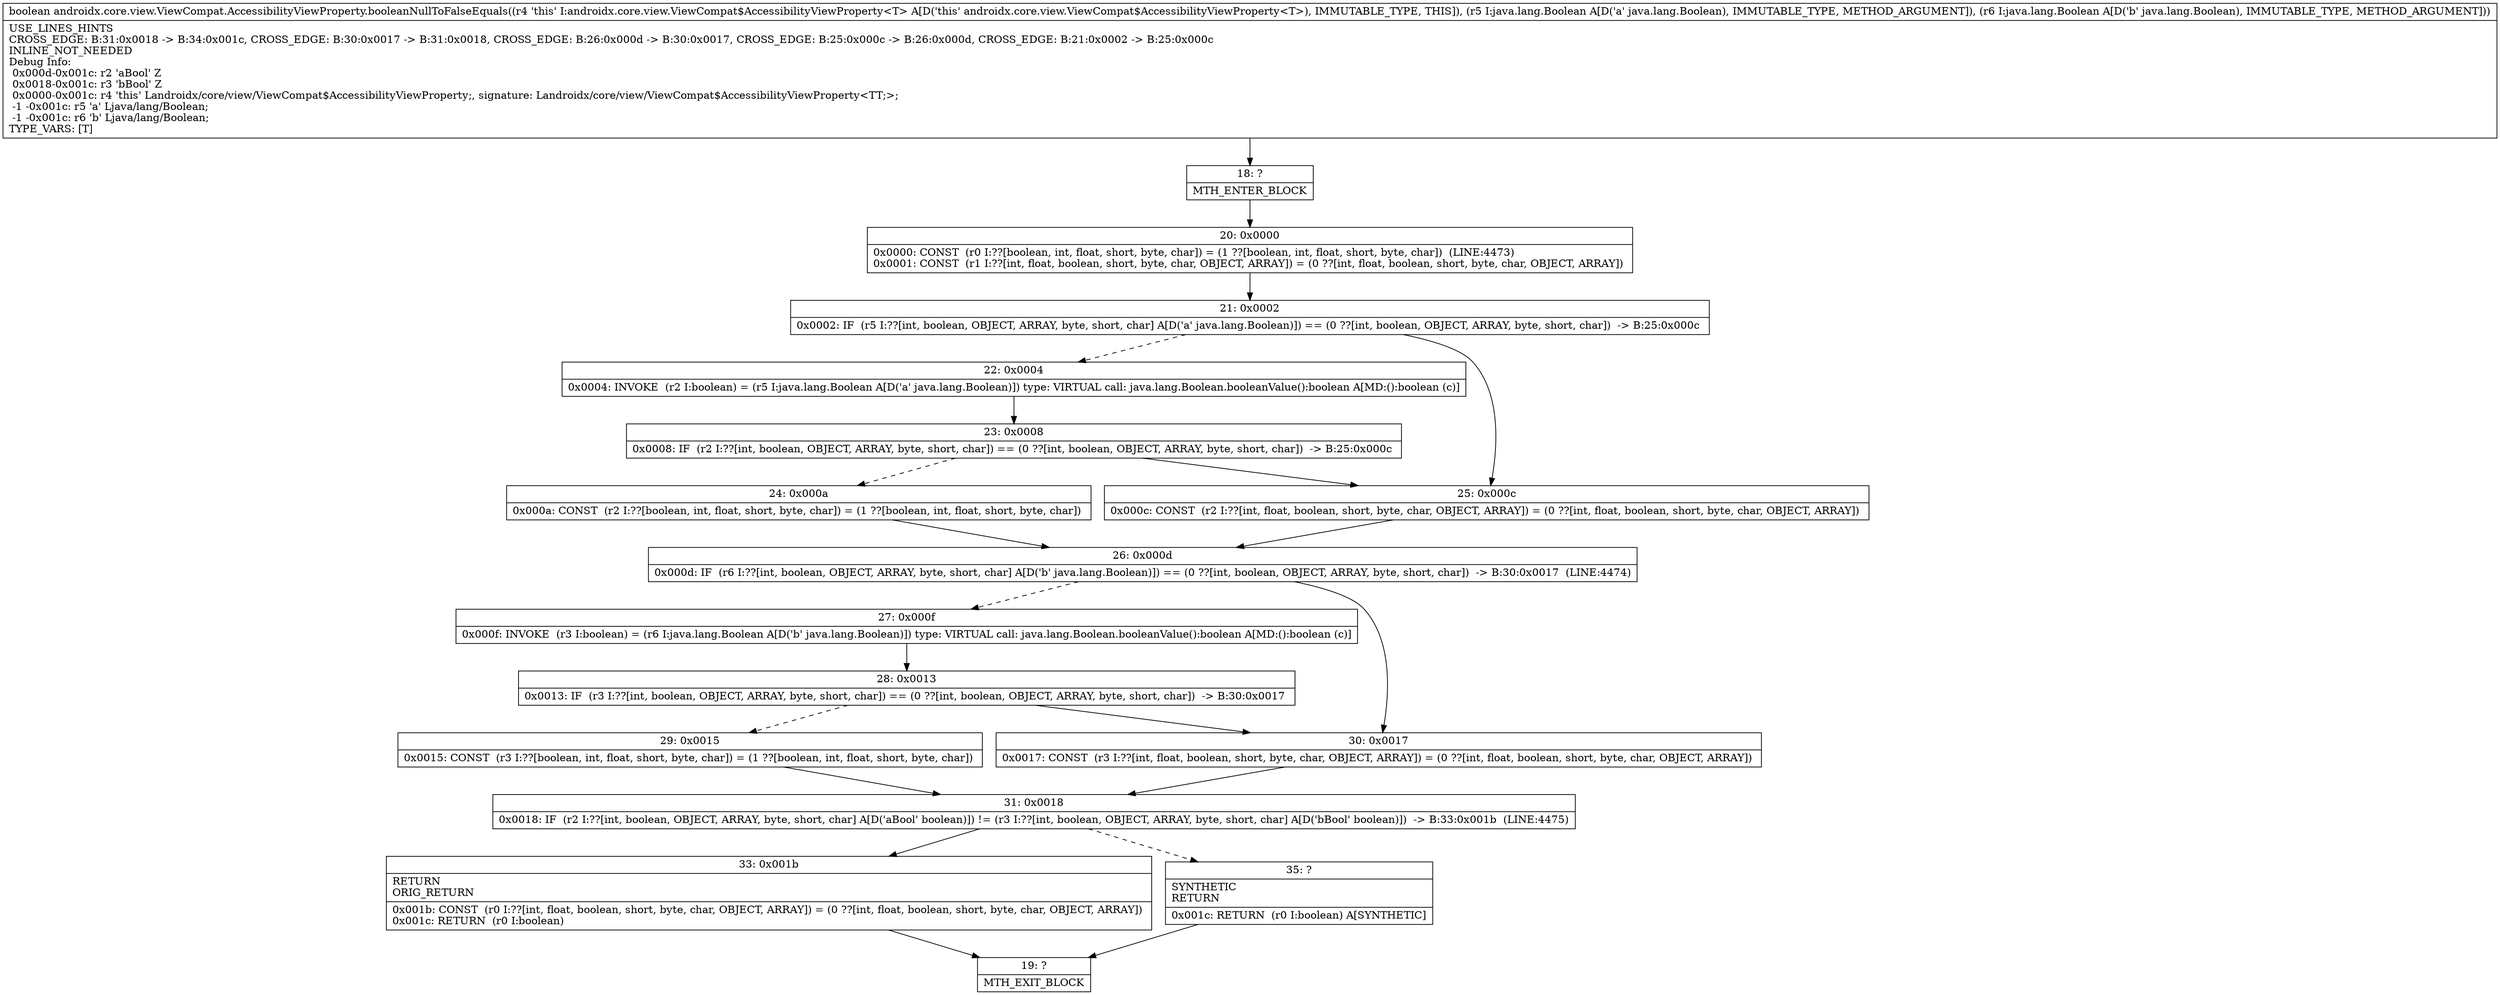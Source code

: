digraph "CFG forandroidx.core.view.ViewCompat.AccessibilityViewProperty.booleanNullToFalseEquals(Ljava\/lang\/Boolean;Ljava\/lang\/Boolean;)Z" {
Node_18 [shape=record,label="{18\:\ ?|MTH_ENTER_BLOCK\l}"];
Node_20 [shape=record,label="{20\:\ 0x0000|0x0000: CONST  (r0 I:??[boolean, int, float, short, byte, char]) = (1 ??[boolean, int, float, short, byte, char])  (LINE:4473)\l0x0001: CONST  (r1 I:??[int, float, boolean, short, byte, char, OBJECT, ARRAY]) = (0 ??[int, float, boolean, short, byte, char, OBJECT, ARRAY]) \l}"];
Node_21 [shape=record,label="{21\:\ 0x0002|0x0002: IF  (r5 I:??[int, boolean, OBJECT, ARRAY, byte, short, char] A[D('a' java.lang.Boolean)]) == (0 ??[int, boolean, OBJECT, ARRAY, byte, short, char])  \-\> B:25:0x000c \l}"];
Node_22 [shape=record,label="{22\:\ 0x0004|0x0004: INVOKE  (r2 I:boolean) = (r5 I:java.lang.Boolean A[D('a' java.lang.Boolean)]) type: VIRTUAL call: java.lang.Boolean.booleanValue():boolean A[MD:():boolean (c)]\l}"];
Node_23 [shape=record,label="{23\:\ 0x0008|0x0008: IF  (r2 I:??[int, boolean, OBJECT, ARRAY, byte, short, char]) == (0 ??[int, boolean, OBJECT, ARRAY, byte, short, char])  \-\> B:25:0x000c \l}"];
Node_24 [shape=record,label="{24\:\ 0x000a|0x000a: CONST  (r2 I:??[boolean, int, float, short, byte, char]) = (1 ??[boolean, int, float, short, byte, char]) \l}"];
Node_26 [shape=record,label="{26\:\ 0x000d|0x000d: IF  (r6 I:??[int, boolean, OBJECT, ARRAY, byte, short, char] A[D('b' java.lang.Boolean)]) == (0 ??[int, boolean, OBJECT, ARRAY, byte, short, char])  \-\> B:30:0x0017  (LINE:4474)\l}"];
Node_27 [shape=record,label="{27\:\ 0x000f|0x000f: INVOKE  (r3 I:boolean) = (r6 I:java.lang.Boolean A[D('b' java.lang.Boolean)]) type: VIRTUAL call: java.lang.Boolean.booleanValue():boolean A[MD:():boolean (c)]\l}"];
Node_28 [shape=record,label="{28\:\ 0x0013|0x0013: IF  (r3 I:??[int, boolean, OBJECT, ARRAY, byte, short, char]) == (0 ??[int, boolean, OBJECT, ARRAY, byte, short, char])  \-\> B:30:0x0017 \l}"];
Node_29 [shape=record,label="{29\:\ 0x0015|0x0015: CONST  (r3 I:??[boolean, int, float, short, byte, char]) = (1 ??[boolean, int, float, short, byte, char]) \l}"];
Node_31 [shape=record,label="{31\:\ 0x0018|0x0018: IF  (r2 I:??[int, boolean, OBJECT, ARRAY, byte, short, char] A[D('aBool' boolean)]) != (r3 I:??[int, boolean, OBJECT, ARRAY, byte, short, char] A[D('bBool' boolean)])  \-\> B:33:0x001b  (LINE:4475)\l}"];
Node_33 [shape=record,label="{33\:\ 0x001b|RETURN\lORIG_RETURN\l|0x001b: CONST  (r0 I:??[int, float, boolean, short, byte, char, OBJECT, ARRAY]) = (0 ??[int, float, boolean, short, byte, char, OBJECT, ARRAY]) \l0x001c: RETURN  (r0 I:boolean) \l}"];
Node_19 [shape=record,label="{19\:\ ?|MTH_EXIT_BLOCK\l}"];
Node_35 [shape=record,label="{35\:\ ?|SYNTHETIC\lRETURN\l|0x001c: RETURN  (r0 I:boolean) A[SYNTHETIC]\l}"];
Node_30 [shape=record,label="{30\:\ 0x0017|0x0017: CONST  (r3 I:??[int, float, boolean, short, byte, char, OBJECT, ARRAY]) = (0 ??[int, float, boolean, short, byte, char, OBJECT, ARRAY]) \l}"];
Node_25 [shape=record,label="{25\:\ 0x000c|0x000c: CONST  (r2 I:??[int, float, boolean, short, byte, char, OBJECT, ARRAY]) = (0 ??[int, float, boolean, short, byte, char, OBJECT, ARRAY]) \l}"];
MethodNode[shape=record,label="{boolean androidx.core.view.ViewCompat.AccessibilityViewProperty.booleanNullToFalseEquals((r4 'this' I:androidx.core.view.ViewCompat$AccessibilityViewProperty\<T\> A[D('this' androidx.core.view.ViewCompat$AccessibilityViewProperty\<T\>), IMMUTABLE_TYPE, THIS]), (r5 I:java.lang.Boolean A[D('a' java.lang.Boolean), IMMUTABLE_TYPE, METHOD_ARGUMENT]), (r6 I:java.lang.Boolean A[D('b' java.lang.Boolean), IMMUTABLE_TYPE, METHOD_ARGUMENT]))  | USE_LINES_HINTS\lCROSS_EDGE: B:31:0x0018 \-\> B:34:0x001c, CROSS_EDGE: B:30:0x0017 \-\> B:31:0x0018, CROSS_EDGE: B:26:0x000d \-\> B:30:0x0017, CROSS_EDGE: B:25:0x000c \-\> B:26:0x000d, CROSS_EDGE: B:21:0x0002 \-\> B:25:0x000c\lINLINE_NOT_NEEDED\lDebug Info:\l  0x000d\-0x001c: r2 'aBool' Z\l  0x0018\-0x001c: r3 'bBool' Z\l  0x0000\-0x001c: r4 'this' Landroidx\/core\/view\/ViewCompat$AccessibilityViewProperty;, signature: Landroidx\/core\/view\/ViewCompat$AccessibilityViewProperty\<TT;\>;\l  \-1 \-0x001c: r5 'a' Ljava\/lang\/Boolean;\l  \-1 \-0x001c: r6 'b' Ljava\/lang\/Boolean;\lTYPE_VARS: [T]\l}"];
MethodNode -> Node_18;Node_18 -> Node_20;
Node_20 -> Node_21;
Node_21 -> Node_22[style=dashed];
Node_21 -> Node_25;
Node_22 -> Node_23;
Node_23 -> Node_24[style=dashed];
Node_23 -> Node_25;
Node_24 -> Node_26;
Node_26 -> Node_27[style=dashed];
Node_26 -> Node_30;
Node_27 -> Node_28;
Node_28 -> Node_29[style=dashed];
Node_28 -> Node_30;
Node_29 -> Node_31;
Node_31 -> Node_33;
Node_31 -> Node_35[style=dashed];
Node_33 -> Node_19;
Node_35 -> Node_19;
Node_30 -> Node_31;
Node_25 -> Node_26;
}

